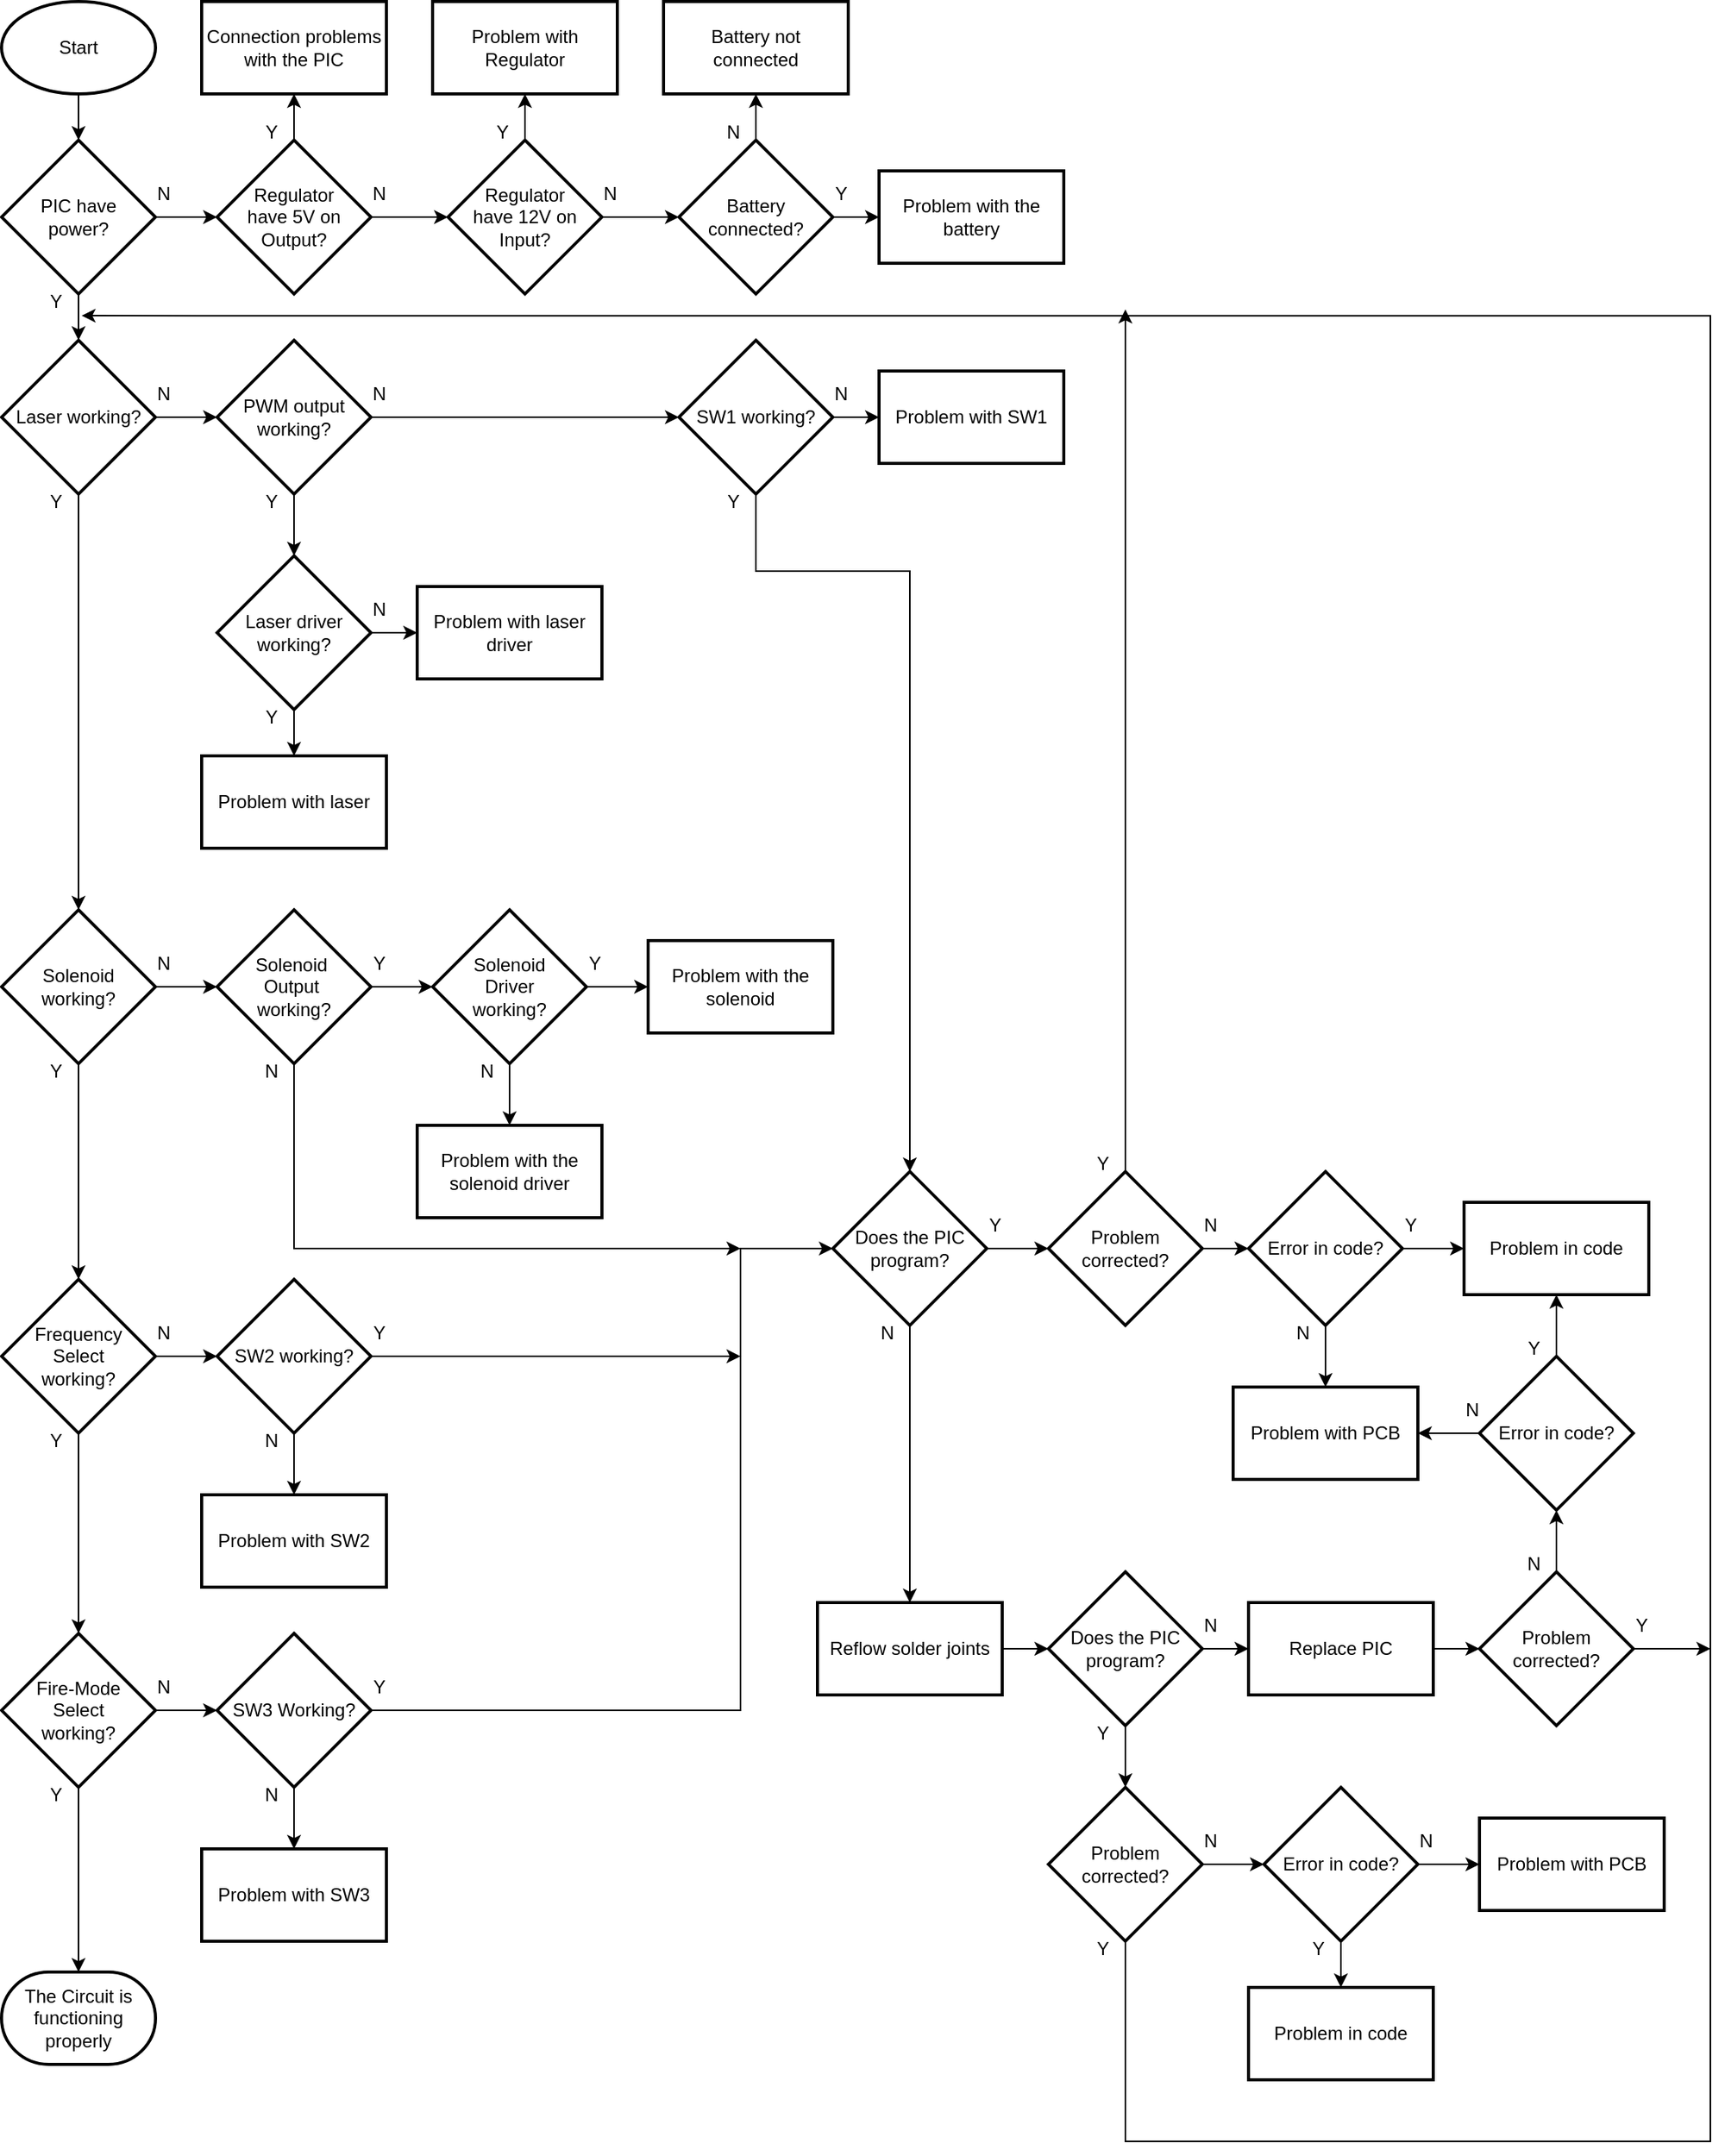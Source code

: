 <mxfile version="24.8.3">
  <diagram name="Page-1" id="MAUOBagP1brFheAUSYIb">
    <mxGraphModel grid="1" page="1" gridSize="10" guides="1" tooltips="1" connect="1" arrows="1" fold="1" pageScale="1" pageWidth="850" pageHeight="1100" math="0" shadow="0">
      <root>
        <mxCell id="0" />
        <mxCell id="1" parent="0" />
        <mxCell id="QQKC-htm9BJelL7FAg-m-56" value="" style="edgeStyle=orthogonalEdgeStyle;rounded=0;orthogonalLoop=1;jettySize=auto;html=1;" edge="1" parent="1" source="QQKC-htm9BJelL7FAg-m-1" target="QQKC-htm9BJelL7FAg-m-55">
          <mxGeometry relative="1" as="geometry" />
        </mxCell>
        <mxCell id="QQKC-htm9BJelL7FAg-m-1" value="Start" style="strokeWidth=2;html=1;shape=mxgraph.flowchart.start_1;whiteSpace=wrap;" vertex="1" parent="1">
          <mxGeometry x="40" y="40" width="100" height="60" as="geometry" />
        </mxCell>
        <mxCell id="QQKC-htm9BJelL7FAg-m-96" value="" style="edgeStyle=orthogonalEdgeStyle;rounded=0;orthogonalLoop=1;jettySize=auto;html=1;" edge="1" parent="1" source="QQKC-htm9BJelL7FAg-m-55" target="QQKC-htm9BJelL7FAg-m-58">
          <mxGeometry relative="1" as="geometry" />
        </mxCell>
        <mxCell id="QQKC-htm9BJelL7FAg-m-103" value="" style="edgeStyle=orthogonalEdgeStyle;rounded=0;orthogonalLoop=1;jettySize=auto;html=1;" edge="1" parent="1" source="QQKC-htm9BJelL7FAg-m-55" target="QQKC-htm9BJelL7FAg-m-75">
          <mxGeometry relative="1" as="geometry" />
        </mxCell>
        <mxCell id="QQKC-htm9BJelL7FAg-m-55" value="PIC have&lt;div&gt;power?&lt;/div&gt;" style="rhombus;whiteSpace=wrap;html=1;strokeWidth=2;" vertex="1" parent="1">
          <mxGeometry x="40" y="130" width="100" height="100" as="geometry" />
        </mxCell>
        <mxCell id="QQKC-htm9BJelL7FAg-m-97" value="" style="edgeStyle=orthogonalEdgeStyle;rounded=0;orthogonalLoop=1;jettySize=auto;html=1;" edge="1" parent="1" source="QQKC-htm9BJelL7FAg-m-58" target="QQKC-htm9BJelL7FAg-m-61">
          <mxGeometry relative="1" as="geometry" />
        </mxCell>
        <mxCell id="QQKC-htm9BJelL7FAg-m-102" value="" style="edgeStyle=orthogonalEdgeStyle;rounded=0;orthogonalLoop=1;jettySize=auto;html=1;" edge="1" parent="1" source="QQKC-htm9BJelL7FAg-m-58" target="QQKC-htm9BJelL7FAg-m-77">
          <mxGeometry relative="1" as="geometry" />
        </mxCell>
        <mxCell id="QQKC-htm9BJelL7FAg-m-58" value="Regulator&lt;div&gt;have 5V on&lt;/div&gt;&lt;div&gt;Output?&lt;/div&gt;" style="rhombus;whiteSpace=wrap;html=1;strokeWidth=2;" vertex="1" parent="1">
          <mxGeometry x="180" y="130" width="100" height="100" as="geometry" />
        </mxCell>
        <mxCell id="QQKC-htm9BJelL7FAg-m-98" value="" style="edgeStyle=orthogonalEdgeStyle;rounded=0;orthogonalLoop=1;jettySize=auto;html=1;" edge="1" parent="1" source="QQKC-htm9BJelL7FAg-m-61" target="QQKC-htm9BJelL7FAg-m-69">
          <mxGeometry relative="1" as="geometry" />
        </mxCell>
        <mxCell id="QQKC-htm9BJelL7FAg-m-101" value="" style="edgeStyle=orthogonalEdgeStyle;rounded=0;orthogonalLoop=1;jettySize=auto;html=1;" edge="1" parent="1" source="QQKC-htm9BJelL7FAg-m-61" target="QQKC-htm9BJelL7FAg-m-63">
          <mxGeometry relative="1" as="geometry" />
        </mxCell>
        <mxCell id="QQKC-htm9BJelL7FAg-m-61" value="Regulator&lt;div&gt;have 12V on&lt;/div&gt;&lt;div&gt;Input?&lt;/div&gt;" style="rhombus;whiteSpace=wrap;html=1;strokeWidth=2;" vertex="1" parent="1">
          <mxGeometry x="330" y="130" width="100" height="100" as="geometry" />
        </mxCell>
        <mxCell id="QQKC-htm9BJelL7FAg-m-63" value="Problem with Regulator" style="whiteSpace=wrap;html=1;strokeWidth=2;" vertex="1" parent="1">
          <mxGeometry x="320" y="40" width="120" height="60" as="geometry" />
        </mxCell>
        <mxCell id="QQKC-htm9BJelL7FAg-m-99" value="" style="edgeStyle=orthogonalEdgeStyle;rounded=0;orthogonalLoop=1;jettySize=auto;html=1;" edge="1" parent="1" source="QQKC-htm9BJelL7FAg-m-69" target="QQKC-htm9BJelL7FAg-m-71">
          <mxGeometry relative="1" as="geometry" />
        </mxCell>
        <mxCell id="QQKC-htm9BJelL7FAg-m-100" value="" style="edgeStyle=orthogonalEdgeStyle;rounded=0;orthogonalLoop=1;jettySize=auto;html=1;" edge="1" parent="1" source="QQKC-htm9BJelL7FAg-m-69" target="QQKC-htm9BJelL7FAg-m-73">
          <mxGeometry relative="1" as="geometry" />
        </mxCell>
        <mxCell id="QQKC-htm9BJelL7FAg-m-69" value="Battery connected?" style="rhombus;whiteSpace=wrap;html=1;strokeWidth=2;" vertex="1" parent="1">
          <mxGeometry x="480" y="130" width="100" height="100" as="geometry" />
        </mxCell>
        <mxCell id="QQKC-htm9BJelL7FAg-m-71" value="Problem with the battery" style="whiteSpace=wrap;html=1;strokeWidth=2;" vertex="1" parent="1">
          <mxGeometry x="610" y="150" width="120" height="60" as="geometry" />
        </mxCell>
        <mxCell id="QQKC-htm9BJelL7FAg-m-73" value="Battery not&lt;div&gt;connected&lt;/div&gt;" style="whiteSpace=wrap;html=1;strokeWidth=2;" vertex="1" parent="1">
          <mxGeometry x="470" y="40" width="120" height="60" as="geometry" />
        </mxCell>
        <mxCell id="QQKC-htm9BJelL7FAg-m-105" value="" style="edgeStyle=orthogonalEdgeStyle;rounded=0;orthogonalLoop=1;jettySize=auto;html=1;" edge="1" parent="1" source="QQKC-htm9BJelL7FAg-m-75" target="QQKC-htm9BJelL7FAg-m-79">
          <mxGeometry relative="1" as="geometry" />
        </mxCell>
        <mxCell id="QQKC-htm9BJelL7FAg-m-108" value="" style="edgeStyle=orthogonalEdgeStyle;rounded=0;orthogonalLoop=1;jettySize=auto;html=1;" edge="1" parent="1" source="QQKC-htm9BJelL7FAg-m-75" target="QQKC-htm9BJelL7FAg-m-107">
          <mxGeometry relative="1" as="geometry" />
        </mxCell>
        <mxCell id="QQKC-htm9BJelL7FAg-m-75" value="Laser working?" style="rhombus;whiteSpace=wrap;html=1;strokeWidth=2;" vertex="1" parent="1">
          <mxGeometry x="40" y="260" width="100" height="100" as="geometry" />
        </mxCell>
        <mxCell id="QQKC-htm9BJelL7FAg-m-77" value="Connection problems&lt;div&gt;with the PIC&lt;/div&gt;" style="whiteSpace=wrap;html=1;strokeWidth=2;" vertex="1" parent="1">
          <mxGeometry x="170" y="40" width="120" height="60" as="geometry" />
        </mxCell>
        <mxCell id="QQKC-htm9BJelL7FAg-m-104" value="" style="edgeStyle=orthogonalEdgeStyle;rounded=0;orthogonalLoop=1;jettySize=auto;html=1;" edge="1" parent="1" source="QQKC-htm9BJelL7FAg-m-79" target="QQKC-htm9BJelL7FAg-m-83">
          <mxGeometry relative="1" as="geometry" />
        </mxCell>
        <mxCell id="QQKC-htm9BJelL7FAg-m-106" style="edgeStyle=orthogonalEdgeStyle;rounded=0;orthogonalLoop=1;jettySize=auto;html=1;entryX=0;entryY=0.5;entryDx=0;entryDy=0;" edge="1" parent="1" source="QQKC-htm9BJelL7FAg-m-79" target="QQKC-htm9BJelL7FAg-m-81">
          <mxGeometry relative="1" as="geometry" />
        </mxCell>
        <mxCell id="QQKC-htm9BJelL7FAg-m-79" value="PWM output&lt;div&gt;working?&lt;/div&gt;" style="rhombus;whiteSpace=wrap;html=1;strokeWidth=2;" vertex="1" parent="1">
          <mxGeometry x="180" y="260" width="100" height="100" as="geometry" />
        </mxCell>
        <mxCell id="QQKC-htm9BJelL7FAg-m-92" value="" style="edgeStyle=orthogonalEdgeStyle;rounded=0;orthogonalLoop=1;jettySize=auto;html=1;entryX=0.5;entryY=0;entryDx=0;entryDy=0;" edge="1" parent="1" source="QQKC-htm9BJelL7FAg-m-81" target="QQKC-htm9BJelL7FAg-m-169">
          <mxGeometry relative="1" as="geometry">
            <mxPoint x="530" y="390" as="targetPoint" />
            <Array as="points">
              <mxPoint x="530" y="410" />
              <mxPoint x="630" y="410" />
            </Array>
          </mxGeometry>
        </mxCell>
        <mxCell id="QQKC-htm9BJelL7FAg-m-94" value="" style="edgeStyle=orthogonalEdgeStyle;rounded=0;orthogonalLoop=1;jettySize=auto;html=1;" edge="1" parent="1" source="QQKC-htm9BJelL7FAg-m-81" target="QQKC-htm9BJelL7FAg-m-93">
          <mxGeometry relative="1" as="geometry" />
        </mxCell>
        <mxCell id="QQKC-htm9BJelL7FAg-m-81" value="SW1 working?" style="rhombus;whiteSpace=wrap;html=1;strokeWidth=2;" vertex="1" parent="1">
          <mxGeometry x="480" y="260" width="100" height="100" as="geometry" />
        </mxCell>
        <mxCell id="QQKC-htm9BJelL7FAg-m-88" value="" style="edgeStyle=orthogonalEdgeStyle;rounded=0;orthogonalLoop=1;jettySize=auto;html=1;" edge="1" parent="1" source="QQKC-htm9BJelL7FAg-m-83" target="QQKC-htm9BJelL7FAg-m-87">
          <mxGeometry relative="1" as="geometry" />
        </mxCell>
        <mxCell id="QQKC-htm9BJelL7FAg-m-90" value="" style="edgeStyle=orthogonalEdgeStyle;rounded=0;orthogonalLoop=1;jettySize=auto;html=1;" edge="1" parent="1" source="QQKC-htm9BJelL7FAg-m-83" target="QQKC-htm9BJelL7FAg-m-89">
          <mxGeometry relative="1" as="geometry" />
        </mxCell>
        <mxCell id="QQKC-htm9BJelL7FAg-m-83" value="Laser driver working?" style="rhombus;whiteSpace=wrap;html=1;strokeWidth=2;" vertex="1" parent="1">
          <mxGeometry x="180" y="400" width="100" height="100" as="geometry" />
        </mxCell>
        <mxCell id="QQKC-htm9BJelL7FAg-m-87" value="Problem with laser" style="whiteSpace=wrap;html=1;strokeWidth=2;" vertex="1" parent="1">
          <mxGeometry x="170" y="530" width="120" height="60" as="geometry" />
        </mxCell>
        <mxCell id="QQKC-htm9BJelL7FAg-m-89" value="Problem with laser driver" style="whiteSpace=wrap;html=1;strokeWidth=2;" vertex="1" parent="1">
          <mxGeometry x="310" y="420" width="120" height="60" as="geometry" />
        </mxCell>
        <mxCell id="QQKC-htm9BJelL7FAg-m-93" value="Problem with SW1" style="whiteSpace=wrap;html=1;strokeWidth=2;" vertex="1" parent="1">
          <mxGeometry x="610" y="280" width="120" height="60" as="geometry" />
        </mxCell>
        <mxCell id="QQKC-htm9BJelL7FAg-m-110" value="" style="edgeStyle=orthogonalEdgeStyle;rounded=0;orthogonalLoop=1;jettySize=auto;html=1;" edge="1" parent="1" source="QQKC-htm9BJelL7FAg-m-107" target="QQKC-htm9BJelL7FAg-m-109">
          <mxGeometry relative="1" as="geometry" />
        </mxCell>
        <mxCell id="QQKC-htm9BJelL7FAg-m-122" value="" style="edgeStyle=orthogonalEdgeStyle;rounded=0;orthogonalLoop=1;jettySize=auto;html=1;" edge="1" parent="1" source="QQKC-htm9BJelL7FAg-m-107" target="QQKC-htm9BJelL7FAg-m-121">
          <mxGeometry relative="1" as="geometry" />
        </mxCell>
        <mxCell id="QQKC-htm9BJelL7FAg-m-107" value="Solenoid working?" style="rhombus;whiteSpace=wrap;html=1;strokeWidth=2;" vertex="1" parent="1">
          <mxGeometry x="40" y="630" width="100" height="100" as="geometry" />
        </mxCell>
        <mxCell id="QQKC-htm9BJelL7FAg-m-114" value="" style="edgeStyle=orthogonalEdgeStyle;rounded=0;orthogonalLoop=1;jettySize=auto;html=1;" edge="1" parent="1" source="QQKC-htm9BJelL7FAg-m-109" target="QQKC-htm9BJelL7FAg-m-113">
          <mxGeometry relative="1" as="geometry" />
        </mxCell>
        <mxCell id="QQKC-htm9BJelL7FAg-m-116" value="" style="edgeStyle=orthogonalEdgeStyle;rounded=0;orthogonalLoop=1;jettySize=auto;html=1;" edge="1" parent="1" source="QQKC-htm9BJelL7FAg-m-109">
          <mxGeometry relative="1" as="geometry">
            <mxPoint x="520" y="850" as="targetPoint" />
            <Array as="points">
              <mxPoint x="230" y="850" />
            </Array>
          </mxGeometry>
        </mxCell>
        <mxCell id="QQKC-htm9BJelL7FAg-m-109" value="Solenoid&amp;nbsp;&lt;div&gt;Output&amp;nbsp;&lt;/div&gt;&lt;div&gt;working?&lt;/div&gt;" style="rhombus;whiteSpace=wrap;html=1;strokeWidth=2;" vertex="1" parent="1">
          <mxGeometry x="180" y="630" width="100" height="100" as="geometry" />
        </mxCell>
        <mxCell id="QQKC-htm9BJelL7FAg-m-118" value="" style="edgeStyle=orthogonalEdgeStyle;rounded=0;orthogonalLoop=1;jettySize=auto;html=1;" edge="1" parent="1" source="QQKC-htm9BJelL7FAg-m-113" target="QQKC-htm9BJelL7FAg-m-117">
          <mxGeometry relative="1" as="geometry" />
        </mxCell>
        <mxCell id="QQKC-htm9BJelL7FAg-m-120" value="" style="edgeStyle=orthogonalEdgeStyle;rounded=0;orthogonalLoop=1;jettySize=auto;html=1;" edge="1" parent="1" source="QQKC-htm9BJelL7FAg-m-113" target="QQKC-htm9BJelL7FAg-m-119">
          <mxGeometry relative="1" as="geometry" />
        </mxCell>
        <mxCell id="QQKC-htm9BJelL7FAg-m-113" value="Solenoid&lt;div&gt;Driver&lt;/div&gt;&lt;div&gt;working?&lt;/div&gt;" style="rhombus;whiteSpace=wrap;html=1;strokeWidth=2;" vertex="1" parent="1">
          <mxGeometry x="320" y="630" width="100" height="100" as="geometry" />
        </mxCell>
        <mxCell id="QQKC-htm9BJelL7FAg-m-117" value="Problem with the solenoid" style="whiteSpace=wrap;html=1;strokeWidth=2;" vertex="1" parent="1">
          <mxGeometry x="460" y="650" width="120" height="60" as="geometry" />
        </mxCell>
        <mxCell id="QQKC-htm9BJelL7FAg-m-119" value="Problem with the solenoid driver" style="whiteSpace=wrap;html=1;strokeWidth=2;" vertex="1" parent="1">
          <mxGeometry x="310" y="770" width="120" height="60" as="geometry" />
        </mxCell>
        <mxCell id="QQKC-htm9BJelL7FAg-m-124" value="" style="edgeStyle=orthogonalEdgeStyle;rounded=0;orthogonalLoop=1;jettySize=auto;html=1;" edge="1" parent="1" source="QQKC-htm9BJelL7FAg-m-121" target="QQKC-htm9BJelL7FAg-m-123">
          <mxGeometry relative="1" as="geometry" />
        </mxCell>
        <mxCell id="QQKC-htm9BJelL7FAg-m-130" value="" style="edgeStyle=orthogonalEdgeStyle;rounded=0;orthogonalLoop=1;jettySize=auto;html=1;" edge="1" parent="1" source="QQKC-htm9BJelL7FAg-m-121" target="QQKC-htm9BJelL7FAg-m-129">
          <mxGeometry relative="1" as="geometry" />
        </mxCell>
        <mxCell id="QQKC-htm9BJelL7FAg-m-121" value="Frequency&lt;div&gt;Select&lt;/div&gt;&lt;div&gt;working?&lt;/div&gt;" style="rhombus;whiteSpace=wrap;html=1;strokeWidth=2;" vertex="1" parent="1">
          <mxGeometry x="40" y="870" width="100" height="100" as="geometry" />
        </mxCell>
        <mxCell id="QQKC-htm9BJelL7FAg-m-126" value="" style="edgeStyle=orthogonalEdgeStyle;rounded=0;orthogonalLoop=1;jettySize=auto;html=1;" edge="1" parent="1" source="QQKC-htm9BJelL7FAg-m-123" target="QQKC-htm9BJelL7FAg-m-125">
          <mxGeometry relative="1" as="geometry" />
        </mxCell>
        <mxCell id="QQKC-htm9BJelL7FAg-m-128" value="" style="edgeStyle=orthogonalEdgeStyle;rounded=0;orthogonalLoop=1;jettySize=auto;html=1;" edge="1" parent="1" source="QQKC-htm9BJelL7FAg-m-123">
          <mxGeometry relative="1" as="geometry">
            <mxPoint x="520" y="920" as="targetPoint" />
          </mxGeometry>
        </mxCell>
        <mxCell id="QQKC-htm9BJelL7FAg-m-123" value="SW2 working?" style="rhombus;whiteSpace=wrap;html=1;strokeWidth=2;" vertex="1" parent="1">
          <mxGeometry x="180" y="870" width="100" height="100" as="geometry" />
        </mxCell>
        <mxCell id="QQKC-htm9BJelL7FAg-m-125" value="Problem with SW2" style="whiteSpace=wrap;html=1;strokeWidth=2;" vertex="1" parent="1">
          <mxGeometry x="170" y="1010" width="120" height="60" as="geometry" />
        </mxCell>
        <mxCell id="QQKC-htm9BJelL7FAg-m-132" value="" style="edgeStyle=orthogonalEdgeStyle;rounded=0;orthogonalLoop=1;jettySize=auto;html=1;" edge="1" parent="1" source="QQKC-htm9BJelL7FAg-m-129" target="QQKC-htm9BJelL7FAg-m-131">
          <mxGeometry relative="1" as="geometry" />
        </mxCell>
        <mxCell id="QQKC-htm9BJelL7FAg-m-138" value="" style="edgeStyle=orthogonalEdgeStyle;rounded=0;orthogonalLoop=1;jettySize=auto;html=1;" edge="1" parent="1" source="QQKC-htm9BJelL7FAg-m-129" target="QQKC-htm9BJelL7FAg-m-137">
          <mxGeometry relative="1" as="geometry" />
        </mxCell>
        <mxCell id="QQKC-htm9BJelL7FAg-m-129" value="&lt;div&gt;Fire-Mode&lt;/div&gt;&lt;div&gt;Select&lt;/div&gt;&lt;div&gt;working?&lt;/div&gt;" style="rhombus;whiteSpace=wrap;html=1;strokeWidth=2;" vertex="1" parent="1">
          <mxGeometry x="40" y="1100" width="100" height="100" as="geometry" />
        </mxCell>
        <mxCell id="QQKC-htm9BJelL7FAg-m-134" value="" style="edgeStyle=orthogonalEdgeStyle;rounded=0;orthogonalLoop=1;jettySize=auto;html=1;" edge="1" parent="1" source="QQKC-htm9BJelL7FAg-m-131" target="QQKC-htm9BJelL7FAg-m-133">
          <mxGeometry relative="1" as="geometry" />
        </mxCell>
        <mxCell id="QQKC-htm9BJelL7FAg-m-136" value="" style="edgeStyle=orthogonalEdgeStyle;rounded=0;orthogonalLoop=1;jettySize=auto;html=1;entryX=0;entryY=0.5;entryDx=0;entryDy=0;" edge="1" parent="1" source="QQKC-htm9BJelL7FAg-m-131" target="QQKC-htm9BJelL7FAg-m-169">
          <mxGeometry relative="1" as="geometry">
            <mxPoint x="550" y="790" as="targetPoint" />
            <Array as="points">
              <mxPoint x="520" y="1150" />
              <mxPoint x="520" y="850" />
            </Array>
          </mxGeometry>
        </mxCell>
        <mxCell id="QQKC-htm9BJelL7FAg-m-131" value="&lt;div&gt;SW3 Working?&lt;/div&gt;" style="rhombus;whiteSpace=wrap;html=1;strokeWidth=2;" vertex="1" parent="1">
          <mxGeometry x="180" y="1100" width="100" height="100" as="geometry" />
        </mxCell>
        <mxCell id="QQKC-htm9BJelL7FAg-m-133" value="Problem with SW3" style="whiteSpace=wrap;html=1;strokeWidth=2;" vertex="1" parent="1">
          <mxGeometry x="170" y="1240" width="120" height="60" as="geometry" />
        </mxCell>
        <mxCell id="QQKC-htm9BJelL7FAg-m-137" value="The Circuit is functioning properly" style="strokeWidth=2;html=1;shape=mxgraph.flowchart.terminator;whiteSpace=wrap;" vertex="1" parent="1">
          <mxGeometry x="40" y="1320" width="100" height="60" as="geometry" />
        </mxCell>
        <mxCell id="QQKC-htm9BJelL7FAg-m-139" value="Y" style="text;html=1;align=center;verticalAlign=middle;resizable=0;points=[];autosize=1;strokeColor=none;fillColor=none;" vertex="1" parent="1">
          <mxGeometry x="60" y="220" width="30" height="30" as="geometry" />
        </mxCell>
        <mxCell id="QQKC-htm9BJelL7FAg-m-140" value="Y" style="text;html=1;align=center;verticalAlign=middle;resizable=0;points=[];autosize=1;strokeColor=none;fillColor=none;" vertex="1" parent="1">
          <mxGeometry x="60" y="350" width="30" height="30" as="geometry" />
        </mxCell>
        <mxCell id="QQKC-htm9BJelL7FAg-m-141" value="Y" style="text;html=1;align=center;verticalAlign=middle;resizable=0;points=[];autosize=1;strokeColor=none;fillColor=none;" vertex="1" parent="1">
          <mxGeometry x="60" y="720" width="30" height="30" as="geometry" />
        </mxCell>
        <mxCell id="QQKC-htm9BJelL7FAg-m-142" value="Y" style="text;html=1;align=center;verticalAlign=middle;resizable=0;points=[];autosize=1;strokeColor=none;fillColor=none;" vertex="1" parent="1">
          <mxGeometry x="60" y="960" width="30" height="30" as="geometry" />
        </mxCell>
        <mxCell id="QQKC-htm9BJelL7FAg-m-143" value="Y" style="text;html=1;align=center;verticalAlign=middle;resizable=0;points=[];autosize=1;strokeColor=none;fillColor=none;" vertex="1" parent="1">
          <mxGeometry x="60" y="1190" width="30" height="30" as="geometry" />
        </mxCell>
        <mxCell id="QQKC-htm9BJelL7FAg-m-144" value="Y" style="text;html=1;align=center;verticalAlign=middle;resizable=0;points=[];autosize=1;strokeColor=none;fillColor=none;" vertex="1" parent="1">
          <mxGeometry x="270" y="1120" width="30" height="30" as="geometry" />
        </mxCell>
        <mxCell id="QQKC-htm9BJelL7FAg-m-145" value="N" style="text;html=1;align=center;verticalAlign=middle;resizable=0;points=[];autosize=1;strokeColor=none;fillColor=none;" vertex="1" parent="1">
          <mxGeometry x="200" y="1190" width="30" height="30" as="geometry" />
        </mxCell>
        <mxCell id="QQKC-htm9BJelL7FAg-m-146" value="N" style="text;html=1;align=center;verticalAlign=middle;resizable=0;points=[];autosize=1;strokeColor=none;fillColor=none;" vertex="1" parent="1">
          <mxGeometry x="130" y="1120" width="30" height="30" as="geometry" />
        </mxCell>
        <mxCell id="QQKC-htm9BJelL7FAg-m-147" value="N" style="text;html=1;align=center;verticalAlign=middle;resizable=0;points=[];autosize=1;strokeColor=none;fillColor=none;" vertex="1" parent="1">
          <mxGeometry x="130" y="890" width="30" height="30" as="geometry" />
        </mxCell>
        <mxCell id="QQKC-htm9BJelL7FAg-m-148" value="N" style="text;html=1;align=center;verticalAlign=middle;resizable=0;points=[];autosize=1;strokeColor=none;fillColor=none;" vertex="1" parent="1">
          <mxGeometry x="130" y="650" width="30" height="30" as="geometry" />
        </mxCell>
        <mxCell id="QQKC-htm9BJelL7FAg-m-149" value="N" style="text;html=1;align=center;verticalAlign=middle;resizable=0;points=[];autosize=1;strokeColor=none;fillColor=none;" vertex="1" parent="1">
          <mxGeometry x="130" y="280" width="30" height="30" as="geometry" />
        </mxCell>
        <mxCell id="QQKC-htm9BJelL7FAg-m-150" value="N" style="text;html=1;align=center;verticalAlign=middle;resizable=0;points=[];autosize=1;strokeColor=none;fillColor=none;" vertex="1" parent="1">
          <mxGeometry x="130" y="150" width="30" height="30" as="geometry" />
        </mxCell>
        <mxCell id="QQKC-htm9BJelL7FAg-m-151" value="N" style="text;html=1;align=center;verticalAlign=middle;resizable=0;points=[];autosize=1;strokeColor=none;fillColor=none;" vertex="1" parent="1">
          <mxGeometry x="270" y="150" width="30" height="30" as="geometry" />
        </mxCell>
        <mxCell id="QQKC-htm9BJelL7FAg-m-152" value="N" style="text;html=1;align=center;verticalAlign=middle;resizable=0;points=[];autosize=1;strokeColor=none;fillColor=none;" vertex="1" parent="1">
          <mxGeometry x="420" y="150" width="30" height="30" as="geometry" />
        </mxCell>
        <mxCell id="QQKC-htm9BJelL7FAg-m-153" value="N" style="text;html=1;align=center;verticalAlign=middle;resizable=0;points=[];autosize=1;strokeColor=none;fillColor=none;" vertex="1" parent="1">
          <mxGeometry x="500" y="110" width="30" height="30" as="geometry" />
        </mxCell>
        <mxCell id="QQKC-htm9BJelL7FAg-m-154" value="Y" style="text;html=1;align=center;verticalAlign=middle;resizable=0;points=[];autosize=1;strokeColor=none;fillColor=none;" vertex="1" parent="1">
          <mxGeometry x="200" y="110" width="30" height="30" as="geometry" />
        </mxCell>
        <mxCell id="QQKC-htm9BJelL7FAg-m-155" value="Y" style="text;html=1;align=center;verticalAlign=middle;resizable=0;points=[];autosize=1;strokeColor=none;fillColor=none;" vertex="1" parent="1">
          <mxGeometry x="350" y="110" width="30" height="30" as="geometry" />
        </mxCell>
        <mxCell id="QQKC-htm9BJelL7FAg-m-156" value="Y" style="text;html=1;align=center;verticalAlign=middle;resizable=0;points=[];autosize=1;strokeColor=none;fillColor=none;" vertex="1" parent="1">
          <mxGeometry x="570" y="150" width="30" height="30" as="geometry" />
        </mxCell>
        <mxCell id="QQKC-htm9BJelL7FAg-m-157" value="Y" style="text;html=1;align=center;verticalAlign=middle;resizable=0;points=[];autosize=1;strokeColor=none;fillColor=none;" vertex="1" parent="1">
          <mxGeometry x="500" y="350" width="30" height="30" as="geometry" />
        </mxCell>
        <mxCell id="QQKC-htm9BJelL7FAg-m-158" value="N" style="text;html=1;align=center;verticalAlign=middle;resizable=0;points=[];autosize=1;strokeColor=none;fillColor=none;" vertex="1" parent="1">
          <mxGeometry x="570" y="280" width="30" height="30" as="geometry" />
        </mxCell>
        <mxCell id="QQKC-htm9BJelL7FAg-m-159" value="N" style="text;html=1;align=center;verticalAlign=middle;resizable=0;points=[];autosize=1;strokeColor=none;fillColor=none;" vertex="1" parent="1">
          <mxGeometry x="270" y="280" width="30" height="30" as="geometry" />
        </mxCell>
        <mxCell id="QQKC-htm9BJelL7FAg-m-160" value="N" style="text;html=1;align=center;verticalAlign=middle;resizable=0;points=[];autosize=1;strokeColor=none;fillColor=none;" vertex="1" parent="1">
          <mxGeometry x="270" y="420" width="30" height="30" as="geometry" />
        </mxCell>
        <mxCell id="QQKC-htm9BJelL7FAg-m-161" value="Y" style="text;html=1;align=center;verticalAlign=middle;resizable=0;points=[];autosize=1;strokeColor=none;fillColor=none;" vertex="1" parent="1">
          <mxGeometry x="200" y="350" width="30" height="30" as="geometry" />
        </mxCell>
        <mxCell id="QQKC-htm9BJelL7FAg-m-162" value="Y" style="text;html=1;align=center;verticalAlign=middle;resizable=0;points=[];autosize=1;strokeColor=none;fillColor=none;" vertex="1" parent="1">
          <mxGeometry x="200" y="490" width="30" height="30" as="geometry" />
        </mxCell>
        <mxCell id="QQKC-htm9BJelL7FAg-m-163" value="N" style="text;html=1;align=center;verticalAlign=middle;resizable=0;points=[];autosize=1;strokeColor=none;fillColor=none;" vertex="1" parent="1">
          <mxGeometry x="200" y="720" width="30" height="30" as="geometry" />
        </mxCell>
        <mxCell id="QQKC-htm9BJelL7FAg-m-164" value="N" style="text;html=1;align=center;verticalAlign=middle;resizable=0;points=[];autosize=1;strokeColor=none;fillColor=none;" vertex="1" parent="1">
          <mxGeometry x="340" y="720" width="30" height="30" as="geometry" />
        </mxCell>
        <mxCell id="QQKC-htm9BJelL7FAg-m-165" value="N" style="text;html=1;align=center;verticalAlign=middle;resizable=0;points=[];autosize=1;strokeColor=none;fillColor=none;" vertex="1" parent="1">
          <mxGeometry x="200" y="960" width="30" height="30" as="geometry" />
        </mxCell>
        <mxCell id="QQKC-htm9BJelL7FAg-m-166" value="Y" style="text;html=1;align=center;verticalAlign=middle;resizable=0;points=[];autosize=1;strokeColor=none;fillColor=none;" vertex="1" parent="1">
          <mxGeometry x="270" y="890" width="30" height="30" as="geometry" />
        </mxCell>
        <mxCell id="QQKC-htm9BJelL7FAg-m-167" value="Y" style="text;html=1;align=center;verticalAlign=middle;resizable=0;points=[];autosize=1;strokeColor=none;fillColor=none;" vertex="1" parent="1">
          <mxGeometry x="270" y="650" width="30" height="30" as="geometry" />
        </mxCell>
        <mxCell id="QQKC-htm9BJelL7FAg-m-168" value="Y" style="text;html=1;align=center;verticalAlign=middle;resizable=0;points=[];autosize=1;strokeColor=none;fillColor=none;" vertex="1" parent="1">
          <mxGeometry x="410" y="650" width="30" height="30" as="geometry" />
        </mxCell>
        <mxCell id="QQKC-htm9BJelL7FAg-m-179" value="" style="edgeStyle=orthogonalEdgeStyle;rounded=0;orthogonalLoop=1;jettySize=auto;html=1;" edge="1" parent="1" source="QQKC-htm9BJelL7FAg-m-169" target="QQKC-htm9BJelL7FAg-m-176">
          <mxGeometry relative="1" as="geometry" />
        </mxCell>
        <mxCell id="QQKC-htm9BJelL7FAg-m-180" value="" style="edgeStyle=orthogonalEdgeStyle;rounded=0;orthogonalLoop=1;jettySize=auto;html=1;" edge="1" parent="1" source="QQKC-htm9BJelL7FAg-m-169" target="QQKC-htm9BJelL7FAg-m-170">
          <mxGeometry relative="1" as="geometry" />
        </mxCell>
        <mxCell id="QQKC-htm9BJelL7FAg-m-169" value="Does the PIC program?" style="rhombus;whiteSpace=wrap;html=1;strokeWidth=2;" vertex="1" parent="1">
          <mxGeometry x="580" y="800" width="100" height="100" as="geometry" />
        </mxCell>
        <mxCell id="QQKC-htm9BJelL7FAg-m-226" value="" style="edgeStyle=orthogonalEdgeStyle;rounded=0;orthogonalLoop=1;jettySize=auto;html=1;" edge="1" parent="1" source="QQKC-htm9BJelL7FAg-m-170" target="QQKC-htm9BJelL7FAg-m-224">
          <mxGeometry relative="1" as="geometry" />
        </mxCell>
        <mxCell id="QQKC-htm9BJelL7FAg-m-233" style="edgeStyle=orthogonalEdgeStyle;rounded=0;orthogonalLoop=1;jettySize=auto;html=1;" edge="1" parent="1" source="QQKC-htm9BJelL7FAg-m-170">
          <mxGeometry relative="1" as="geometry">
            <mxPoint x="770" y="240" as="targetPoint" />
            <Array as="points">
              <mxPoint x="770" y="270" />
            </Array>
          </mxGeometry>
        </mxCell>
        <mxCell id="QQKC-htm9BJelL7FAg-m-170" value="Problem corrected?" style="rhombus;whiteSpace=wrap;html=1;strokeWidth=2;" vertex="1" parent="1">
          <mxGeometry x="720" y="800" width="100" height="100" as="geometry" />
        </mxCell>
        <mxCell id="QQKC-htm9BJelL7FAg-m-193" value="" style="edgeStyle=orthogonalEdgeStyle;rounded=0;orthogonalLoop=1;jettySize=auto;html=1;" edge="1" parent="1" source="QQKC-htm9BJelL7FAg-m-176" target="QQKC-htm9BJelL7FAg-m-185">
          <mxGeometry relative="1" as="geometry" />
        </mxCell>
        <mxCell id="QQKC-htm9BJelL7FAg-m-176" value="Reflow solder joints" style="whiteSpace=wrap;html=1;strokeWidth=2;" vertex="1" parent="1">
          <mxGeometry x="570" y="1080" width="120" height="60" as="geometry" />
        </mxCell>
        <mxCell id="QQKC-htm9BJelL7FAg-m-181" value="N" style="text;html=1;align=center;verticalAlign=middle;resizable=0;points=[];autosize=1;strokeColor=none;fillColor=none;" vertex="1" parent="1">
          <mxGeometry x="600" y="890" width="30" height="30" as="geometry" />
        </mxCell>
        <mxCell id="QQKC-htm9BJelL7FAg-m-183" value="N" style="text;html=1;align=center;verticalAlign=middle;resizable=0;points=[];autosize=1;strokeColor=none;fillColor=none;" vertex="1" parent="1">
          <mxGeometry x="810" y="820" width="30" height="30" as="geometry" />
        </mxCell>
        <mxCell id="QQKC-htm9BJelL7FAg-m-184" value="Y" style="text;html=1;align=center;verticalAlign=middle;resizable=0;points=[];autosize=1;strokeColor=none;fillColor=none;" vertex="1" parent="1">
          <mxGeometry x="670" y="820" width="30" height="30" as="geometry" />
        </mxCell>
        <mxCell id="QQKC-htm9BJelL7FAg-m-201" value="" style="edgeStyle=orthogonalEdgeStyle;rounded=0;orthogonalLoop=1;jettySize=auto;html=1;" edge="1" parent="1" source="QQKC-htm9BJelL7FAg-m-185" target="QQKC-htm9BJelL7FAg-m-200">
          <mxGeometry relative="1" as="geometry" />
        </mxCell>
        <mxCell id="QQKC-htm9BJelL7FAg-m-209" value="" style="edgeStyle=orthogonalEdgeStyle;rounded=0;orthogonalLoop=1;jettySize=auto;html=1;" edge="1" parent="1" source="QQKC-htm9BJelL7FAg-m-185" target="QQKC-htm9BJelL7FAg-m-187">
          <mxGeometry relative="1" as="geometry" />
        </mxCell>
        <mxCell id="QQKC-htm9BJelL7FAg-m-185" value="Does the PIC program?" style="rhombus;whiteSpace=wrap;html=1;strokeWidth=2;" vertex="1" parent="1">
          <mxGeometry x="720" y="1060" width="100" height="100" as="geometry" />
        </mxCell>
        <mxCell id="QQKC-htm9BJelL7FAg-m-217" value="" style="edgeStyle=orthogonalEdgeStyle;rounded=0;orthogonalLoop=1;jettySize=auto;html=1;" edge="1" parent="1" source="QQKC-htm9BJelL7FAg-m-187" target="QQKC-htm9BJelL7FAg-m-216">
          <mxGeometry relative="1" as="geometry" />
        </mxCell>
        <mxCell id="QQKC-htm9BJelL7FAg-m-187" value="Problem corrected?" style="rhombus;whiteSpace=wrap;html=1;strokeWidth=2;" vertex="1" parent="1">
          <mxGeometry x="720" y="1200" width="100" height="100" as="geometry" />
        </mxCell>
        <mxCell id="QQKC-htm9BJelL7FAg-m-196" value="" style="edgeStyle=orthogonalEdgeStyle;rounded=0;orthogonalLoop=1;jettySize=auto;html=1;" edge="1" parent="1" source="QQKC-htm9BJelL7FAg-m-188" target="QQKC-htm9BJelL7FAg-m-194">
          <mxGeometry relative="1" as="geometry" />
        </mxCell>
        <mxCell id="QQKC-htm9BJelL7FAg-m-223" value="" style="edgeStyle=orthogonalEdgeStyle;rounded=0;orthogonalLoop=1;jettySize=auto;html=1;" edge="1" parent="1" source="QQKC-htm9BJelL7FAg-m-188" target="QQKC-htm9BJelL7FAg-m-222">
          <mxGeometry relative="1" as="geometry" />
        </mxCell>
        <mxCell id="QQKC-htm9BJelL7FAg-m-188" value="Error in code?" style="rhombus;whiteSpace=wrap;html=1;strokeWidth=2;" vertex="1" parent="1">
          <mxGeometry x="1000" y="920" width="100" height="100" as="geometry" />
        </mxCell>
        <mxCell id="QQKC-htm9BJelL7FAg-m-194" value="Problem with PCB" style="whiteSpace=wrap;html=1;strokeWidth=2;" vertex="1" parent="1">
          <mxGeometry x="840" y="940" width="120" height="60" as="geometry" />
        </mxCell>
        <mxCell id="QQKC-htm9BJelL7FAg-m-197" value="N" style="text;html=1;align=center;verticalAlign=middle;resizable=0;points=[];autosize=1;strokeColor=none;fillColor=none;" vertex="1" parent="1">
          <mxGeometry x="810" y="1080" width="30" height="30" as="geometry" />
        </mxCell>
        <mxCell id="QQKC-htm9BJelL7FAg-m-203" value="" style="edgeStyle=orthogonalEdgeStyle;rounded=0;orthogonalLoop=1;jettySize=auto;html=1;" edge="1" parent="1" source="QQKC-htm9BJelL7FAg-m-200" target="QQKC-htm9BJelL7FAg-m-202">
          <mxGeometry relative="1" as="geometry" />
        </mxCell>
        <mxCell id="QQKC-htm9BJelL7FAg-m-200" value="Replace PIC" style="whiteSpace=wrap;html=1;strokeWidth=2;" vertex="1" parent="1">
          <mxGeometry x="850" y="1080" width="120" height="60" as="geometry" />
        </mxCell>
        <mxCell id="QQKC-htm9BJelL7FAg-m-213" value="" style="edgeStyle=orthogonalEdgeStyle;rounded=0;orthogonalLoop=1;jettySize=auto;html=1;" edge="1" parent="1" source="QQKC-htm9BJelL7FAg-m-202" target="QQKC-htm9BJelL7FAg-m-188">
          <mxGeometry relative="1" as="geometry" />
        </mxCell>
        <mxCell id="QQKC-htm9BJelL7FAg-m-234" style="edgeStyle=orthogonalEdgeStyle;rounded=0;orthogonalLoop=1;jettySize=auto;html=1;" edge="1" parent="1" source="QQKC-htm9BJelL7FAg-m-202">
          <mxGeometry relative="1" as="geometry">
            <mxPoint x="1150" y="1110" as="targetPoint" />
          </mxGeometry>
        </mxCell>
        <mxCell id="QQKC-htm9BJelL7FAg-m-202" value="Problem corrected?" style="rhombus;whiteSpace=wrap;html=1;strokeWidth=2;" vertex="1" parent="1">
          <mxGeometry x="1000" y="1060" width="100" height="100" as="geometry" />
        </mxCell>
        <mxCell id="QQKC-htm9BJelL7FAg-m-205" value="N" style="text;html=1;align=center;verticalAlign=middle;resizable=0;points=[];autosize=1;strokeColor=none;fillColor=none;" vertex="1" parent="1">
          <mxGeometry x="1020" y="1040" width="30" height="30" as="geometry" />
        </mxCell>
        <mxCell id="QQKC-htm9BJelL7FAg-m-206" value="N" style="text;html=1;align=center;verticalAlign=middle;resizable=0;points=[];autosize=1;strokeColor=none;fillColor=none;" vertex="1" parent="1">
          <mxGeometry x="980" y="940" width="30" height="30" as="geometry" />
        </mxCell>
        <mxCell id="QQKC-htm9BJelL7FAg-m-210" value="Y" style="text;html=1;align=center;verticalAlign=middle;resizable=0;points=[];autosize=1;strokeColor=none;fillColor=none;" vertex="1" parent="1">
          <mxGeometry x="740" y="1150" width="30" height="30" as="geometry" />
        </mxCell>
        <mxCell id="QQKC-htm9BJelL7FAg-m-211" value="Y" style="text;html=1;align=center;verticalAlign=middle;resizable=0;points=[];autosize=1;strokeColor=none;fillColor=none;" vertex="1" parent="1">
          <mxGeometry x="740" y="1290" width="30" height="30" as="geometry" />
        </mxCell>
        <mxCell id="QQKC-htm9BJelL7FAg-m-212" value="N" style="text;html=1;align=center;verticalAlign=middle;resizable=0;points=[];autosize=1;strokeColor=none;fillColor=none;" vertex="1" parent="1">
          <mxGeometry x="810" y="1220" width="30" height="30" as="geometry" />
        </mxCell>
        <mxCell id="QQKC-htm9BJelL7FAg-m-214" value="Problem with PCB" style="whiteSpace=wrap;html=1;strokeWidth=2;" vertex="1" parent="1">
          <mxGeometry x="1000" y="1220" width="120" height="60" as="geometry" />
        </mxCell>
        <mxCell id="QQKC-htm9BJelL7FAg-m-218" value="" style="edgeStyle=orthogonalEdgeStyle;rounded=0;orthogonalLoop=1;jettySize=auto;html=1;" edge="1" parent="1" source="QQKC-htm9BJelL7FAg-m-216" target="QQKC-htm9BJelL7FAg-m-214">
          <mxGeometry relative="1" as="geometry" />
        </mxCell>
        <mxCell id="QQKC-htm9BJelL7FAg-m-221" value="" style="edgeStyle=orthogonalEdgeStyle;rounded=0;orthogonalLoop=1;jettySize=auto;html=1;" edge="1" parent="1" source="QQKC-htm9BJelL7FAg-m-216" target="QQKC-htm9BJelL7FAg-m-220">
          <mxGeometry relative="1" as="geometry" />
        </mxCell>
        <mxCell id="QQKC-htm9BJelL7FAg-m-216" value="Error in code?" style="rhombus;whiteSpace=wrap;html=1;strokeWidth=2;" vertex="1" parent="1">
          <mxGeometry x="860" y="1200" width="100" height="100" as="geometry" />
        </mxCell>
        <mxCell id="QQKC-htm9BJelL7FAg-m-219" style="edgeStyle=orthogonalEdgeStyle;rounded=0;orthogonalLoop=1;jettySize=auto;html=1;entryX=1.067;entryY=0.802;entryDx=0;entryDy=0;entryPerimeter=0;exitX=0.5;exitY=1;exitDx=0;exitDy=0;" edge="1" parent="1" source="QQKC-htm9BJelL7FAg-m-187" target="QQKC-htm9BJelL7FAg-m-139">
          <mxGeometry relative="1" as="geometry">
            <Array as="points">
              <mxPoint x="770" y="1430" />
              <mxPoint x="1150" y="1430" />
              <mxPoint x="1150" y="244" />
            </Array>
          </mxGeometry>
        </mxCell>
        <mxCell id="QQKC-htm9BJelL7FAg-m-220" value="Problem in code" style="whiteSpace=wrap;html=1;strokeWidth=2;" vertex="1" parent="1">
          <mxGeometry x="850" y="1330" width="120" height="60" as="geometry" />
        </mxCell>
        <mxCell id="QQKC-htm9BJelL7FAg-m-222" value="Problem in code" style="whiteSpace=wrap;html=1;strokeWidth=2;" vertex="1" parent="1">
          <mxGeometry x="990" y="820" width="120" height="60" as="geometry" />
        </mxCell>
        <mxCell id="QQKC-htm9BJelL7FAg-m-225" value="" style="edgeStyle=orthogonalEdgeStyle;rounded=0;orthogonalLoop=1;jettySize=auto;html=1;" edge="1" parent="1" source="QQKC-htm9BJelL7FAg-m-224" target="QQKC-htm9BJelL7FAg-m-194">
          <mxGeometry relative="1" as="geometry" />
        </mxCell>
        <mxCell id="QQKC-htm9BJelL7FAg-m-227" value="" style="edgeStyle=orthogonalEdgeStyle;rounded=0;orthogonalLoop=1;jettySize=auto;html=1;" edge="1" parent="1" source="QQKC-htm9BJelL7FAg-m-224" target="QQKC-htm9BJelL7FAg-m-222">
          <mxGeometry relative="1" as="geometry" />
        </mxCell>
        <mxCell id="QQKC-htm9BJelL7FAg-m-224" value="Error in code?" style="rhombus;whiteSpace=wrap;html=1;strokeWidth=2;" vertex="1" parent="1">
          <mxGeometry x="850" y="800" width="100" height="100" as="geometry" />
        </mxCell>
        <mxCell id="QQKC-htm9BJelL7FAg-m-228" value="N" style="text;html=1;align=center;verticalAlign=middle;resizable=0;points=[];autosize=1;strokeColor=none;fillColor=none;" vertex="1" parent="1">
          <mxGeometry x="950" y="1220" width="30" height="30" as="geometry" />
        </mxCell>
        <mxCell id="QQKC-htm9BJelL7FAg-m-229" value="Y" style="text;html=1;align=center;verticalAlign=middle;resizable=0;points=[];autosize=1;strokeColor=none;fillColor=none;" vertex="1" parent="1">
          <mxGeometry x="880" y="1290" width="30" height="30" as="geometry" />
        </mxCell>
        <mxCell id="QQKC-htm9BJelL7FAg-m-230" value="Y" style="text;html=1;align=center;verticalAlign=middle;resizable=0;points=[];autosize=1;strokeColor=none;fillColor=none;" vertex="1" parent="1">
          <mxGeometry x="1020" y="900" width="30" height="30" as="geometry" />
        </mxCell>
        <mxCell id="QQKC-htm9BJelL7FAg-m-231" value="Y" style="text;html=1;align=center;verticalAlign=middle;resizable=0;points=[];autosize=1;strokeColor=none;fillColor=none;" vertex="1" parent="1">
          <mxGeometry x="940" y="820" width="30" height="30" as="geometry" />
        </mxCell>
        <mxCell id="QQKC-htm9BJelL7FAg-m-232" value="Y" style="text;html=1;align=center;verticalAlign=middle;resizable=0;points=[];autosize=1;strokeColor=none;fillColor=none;" vertex="1" parent="1">
          <mxGeometry x="740" y="780" width="30" height="30" as="geometry" />
        </mxCell>
        <mxCell id="QQKC-htm9BJelL7FAg-m-235" value="Y" style="text;html=1;align=center;verticalAlign=middle;resizable=0;points=[];autosize=1;strokeColor=none;fillColor=none;" vertex="1" parent="1">
          <mxGeometry x="1090" y="1080" width="30" height="30" as="geometry" />
        </mxCell>
        <mxCell id="QQKC-htm9BJelL7FAg-m-236" value="N" style="text;html=1;align=center;verticalAlign=middle;resizable=0;points=[];autosize=1;strokeColor=none;fillColor=none;" vertex="1" parent="1">
          <mxGeometry x="870" y="890" width="30" height="30" as="geometry" />
        </mxCell>
      </root>
    </mxGraphModel>
  </diagram>
</mxfile>

